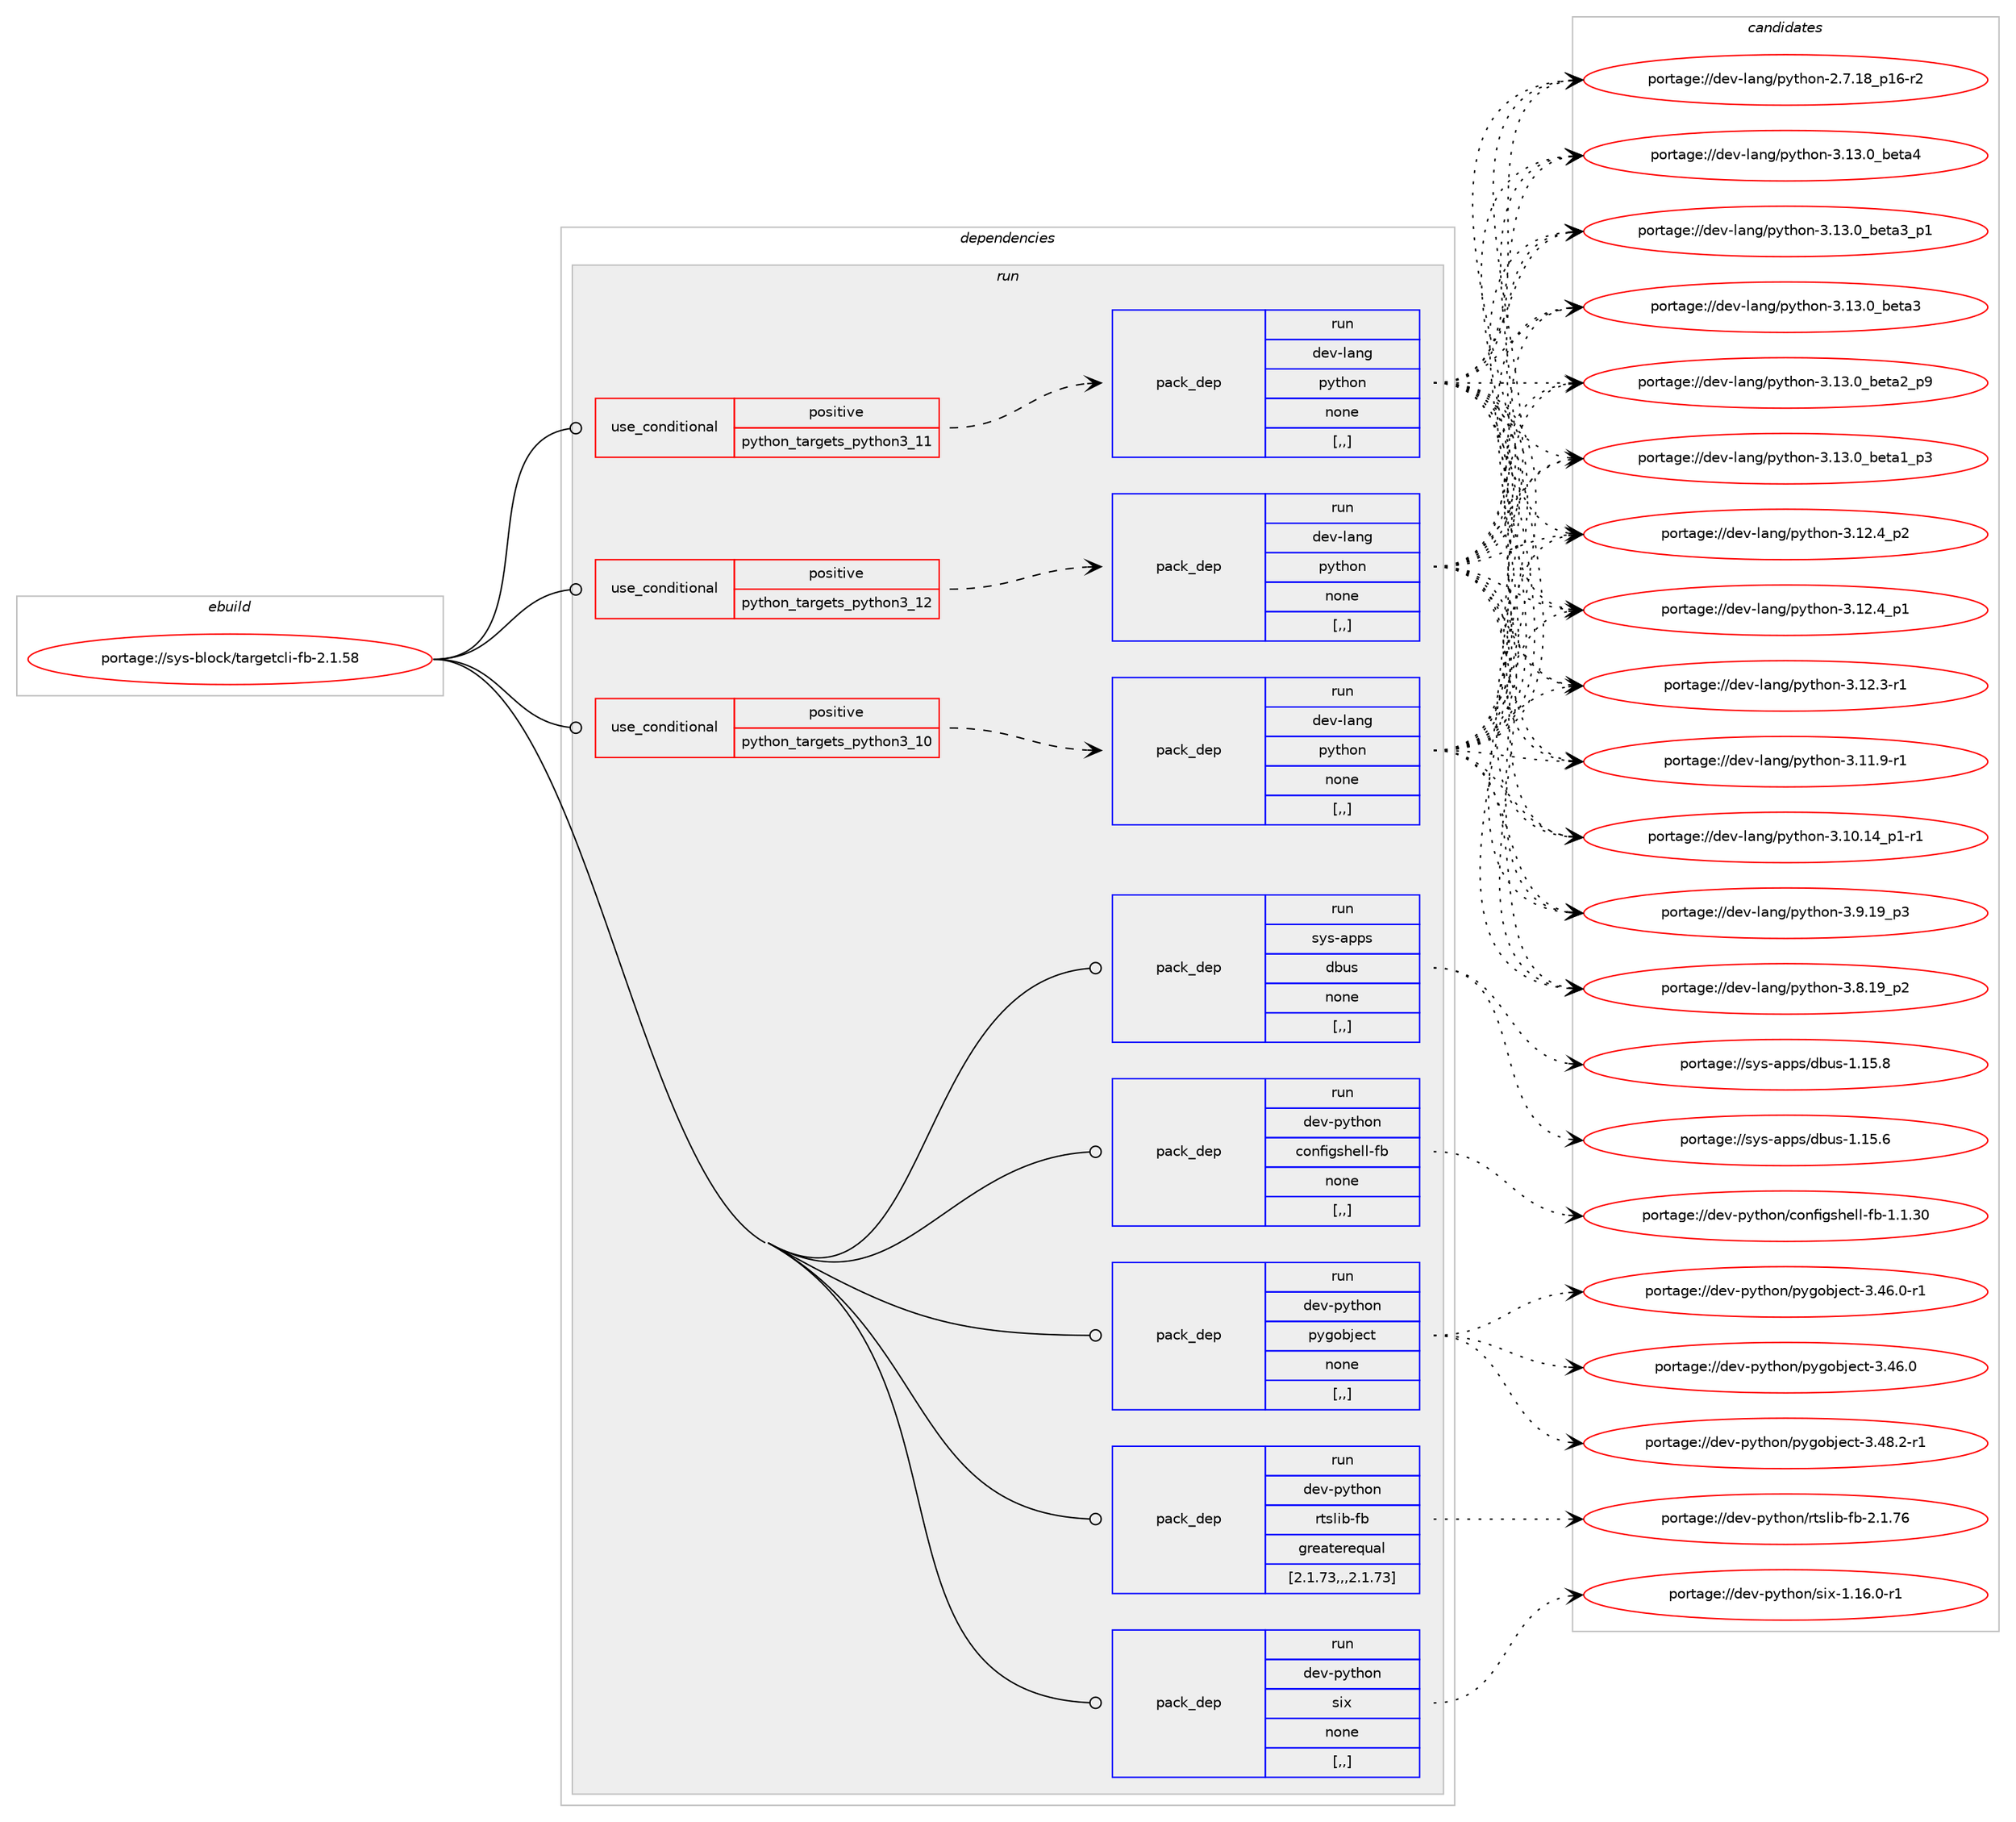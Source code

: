 digraph prolog {

# *************
# Graph options
# *************

newrank=true;
concentrate=true;
compound=true;
graph [rankdir=LR,fontname=Helvetica,fontsize=10,ranksep=1.5];#, ranksep=2.5, nodesep=0.2];
edge  [arrowhead=vee];
node  [fontname=Helvetica,fontsize=10];

# **********
# The ebuild
# **********

subgraph cluster_leftcol {
color=gray;
label=<<i>ebuild</i>>;
id [label="portage://sys-block/targetcli-fb-2.1.58", color=red, width=4, href="../sys-block/targetcli-fb-2.1.58.svg"];
}

# ****************
# The dependencies
# ****************

subgraph cluster_midcol {
color=gray;
label=<<i>dependencies</i>>;
subgraph cluster_compile {
fillcolor="#eeeeee";
style=filled;
label=<<i>compile</i>>;
}
subgraph cluster_compileandrun {
fillcolor="#eeeeee";
style=filled;
label=<<i>compile and run</i>>;
}
subgraph cluster_run {
fillcolor="#eeeeee";
style=filled;
label=<<i>run</i>>;
subgraph cond113772 {
dependency428559 [label=<<TABLE BORDER="0" CELLBORDER="1" CELLSPACING="0" CELLPADDING="4"><TR><TD ROWSPAN="3" CELLPADDING="10">use_conditional</TD></TR><TR><TD>positive</TD></TR><TR><TD>python_targets_python3_10</TD></TR></TABLE>>, shape=none, color=red];
subgraph pack311848 {
dependency428560 [label=<<TABLE BORDER="0" CELLBORDER="1" CELLSPACING="0" CELLPADDING="4" WIDTH="220"><TR><TD ROWSPAN="6" CELLPADDING="30">pack_dep</TD></TR><TR><TD WIDTH="110">run</TD></TR><TR><TD>dev-lang</TD></TR><TR><TD>python</TD></TR><TR><TD>none</TD></TR><TR><TD>[,,]</TD></TR></TABLE>>, shape=none, color=blue];
}
dependency428559:e -> dependency428560:w [weight=20,style="dashed",arrowhead="vee"];
}
id:e -> dependency428559:w [weight=20,style="solid",arrowhead="odot"];
subgraph cond113773 {
dependency428561 [label=<<TABLE BORDER="0" CELLBORDER="1" CELLSPACING="0" CELLPADDING="4"><TR><TD ROWSPAN="3" CELLPADDING="10">use_conditional</TD></TR><TR><TD>positive</TD></TR><TR><TD>python_targets_python3_11</TD></TR></TABLE>>, shape=none, color=red];
subgraph pack311849 {
dependency428562 [label=<<TABLE BORDER="0" CELLBORDER="1" CELLSPACING="0" CELLPADDING="4" WIDTH="220"><TR><TD ROWSPAN="6" CELLPADDING="30">pack_dep</TD></TR><TR><TD WIDTH="110">run</TD></TR><TR><TD>dev-lang</TD></TR><TR><TD>python</TD></TR><TR><TD>none</TD></TR><TR><TD>[,,]</TD></TR></TABLE>>, shape=none, color=blue];
}
dependency428561:e -> dependency428562:w [weight=20,style="dashed",arrowhead="vee"];
}
id:e -> dependency428561:w [weight=20,style="solid",arrowhead="odot"];
subgraph cond113774 {
dependency428563 [label=<<TABLE BORDER="0" CELLBORDER="1" CELLSPACING="0" CELLPADDING="4"><TR><TD ROWSPAN="3" CELLPADDING="10">use_conditional</TD></TR><TR><TD>positive</TD></TR><TR><TD>python_targets_python3_12</TD></TR></TABLE>>, shape=none, color=red];
subgraph pack311850 {
dependency428564 [label=<<TABLE BORDER="0" CELLBORDER="1" CELLSPACING="0" CELLPADDING="4" WIDTH="220"><TR><TD ROWSPAN="6" CELLPADDING="30">pack_dep</TD></TR><TR><TD WIDTH="110">run</TD></TR><TR><TD>dev-lang</TD></TR><TR><TD>python</TD></TR><TR><TD>none</TD></TR><TR><TD>[,,]</TD></TR></TABLE>>, shape=none, color=blue];
}
dependency428563:e -> dependency428564:w [weight=20,style="dashed",arrowhead="vee"];
}
id:e -> dependency428563:w [weight=20,style="solid",arrowhead="odot"];
subgraph pack311851 {
dependency428565 [label=<<TABLE BORDER="0" CELLBORDER="1" CELLSPACING="0" CELLPADDING="4" WIDTH="220"><TR><TD ROWSPAN="6" CELLPADDING="30">pack_dep</TD></TR><TR><TD WIDTH="110">run</TD></TR><TR><TD>dev-python</TD></TR><TR><TD>configshell-fb</TD></TR><TR><TD>none</TD></TR><TR><TD>[,,]</TD></TR></TABLE>>, shape=none, color=blue];
}
id:e -> dependency428565:w [weight=20,style="solid",arrowhead="odot"];
subgraph pack311852 {
dependency428566 [label=<<TABLE BORDER="0" CELLBORDER="1" CELLSPACING="0" CELLPADDING="4" WIDTH="220"><TR><TD ROWSPAN="6" CELLPADDING="30">pack_dep</TD></TR><TR><TD WIDTH="110">run</TD></TR><TR><TD>dev-python</TD></TR><TR><TD>pygobject</TD></TR><TR><TD>none</TD></TR><TR><TD>[,,]</TD></TR></TABLE>>, shape=none, color=blue];
}
id:e -> dependency428566:w [weight=20,style="solid",arrowhead="odot"];
subgraph pack311853 {
dependency428567 [label=<<TABLE BORDER="0" CELLBORDER="1" CELLSPACING="0" CELLPADDING="4" WIDTH="220"><TR><TD ROWSPAN="6" CELLPADDING="30">pack_dep</TD></TR><TR><TD WIDTH="110">run</TD></TR><TR><TD>dev-python</TD></TR><TR><TD>rtslib-fb</TD></TR><TR><TD>greaterequal</TD></TR><TR><TD>[2.1.73,,,2.1.73]</TD></TR></TABLE>>, shape=none, color=blue];
}
id:e -> dependency428567:w [weight=20,style="solid",arrowhead="odot"];
subgraph pack311854 {
dependency428568 [label=<<TABLE BORDER="0" CELLBORDER="1" CELLSPACING="0" CELLPADDING="4" WIDTH="220"><TR><TD ROWSPAN="6" CELLPADDING="30">pack_dep</TD></TR><TR><TD WIDTH="110">run</TD></TR><TR><TD>dev-python</TD></TR><TR><TD>six</TD></TR><TR><TD>none</TD></TR><TR><TD>[,,]</TD></TR></TABLE>>, shape=none, color=blue];
}
id:e -> dependency428568:w [weight=20,style="solid",arrowhead="odot"];
subgraph pack311855 {
dependency428569 [label=<<TABLE BORDER="0" CELLBORDER="1" CELLSPACING="0" CELLPADDING="4" WIDTH="220"><TR><TD ROWSPAN="6" CELLPADDING="30">pack_dep</TD></TR><TR><TD WIDTH="110">run</TD></TR><TR><TD>sys-apps</TD></TR><TR><TD>dbus</TD></TR><TR><TD>none</TD></TR><TR><TD>[,,]</TD></TR></TABLE>>, shape=none, color=blue];
}
id:e -> dependency428569:w [weight=20,style="solid",arrowhead="odot"];
}
}

# **************
# The candidates
# **************

subgraph cluster_choices {
rank=same;
color=gray;
label=<<i>candidates</i>>;

subgraph choice311848 {
color=black;
nodesep=1;
choice1001011184510897110103471121211161041111104551464951464895981011169752 [label="portage://dev-lang/python-3.13.0_beta4", color=red, width=4,href="../dev-lang/python-3.13.0_beta4.svg"];
choice10010111845108971101034711212111610411111045514649514648959810111697519511249 [label="portage://dev-lang/python-3.13.0_beta3_p1", color=red, width=4,href="../dev-lang/python-3.13.0_beta3_p1.svg"];
choice1001011184510897110103471121211161041111104551464951464895981011169751 [label="portage://dev-lang/python-3.13.0_beta3", color=red, width=4,href="../dev-lang/python-3.13.0_beta3.svg"];
choice10010111845108971101034711212111610411111045514649514648959810111697509511257 [label="portage://dev-lang/python-3.13.0_beta2_p9", color=red, width=4,href="../dev-lang/python-3.13.0_beta2_p9.svg"];
choice10010111845108971101034711212111610411111045514649514648959810111697499511251 [label="portage://dev-lang/python-3.13.0_beta1_p3", color=red, width=4,href="../dev-lang/python-3.13.0_beta1_p3.svg"];
choice100101118451089711010347112121116104111110455146495046529511250 [label="portage://dev-lang/python-3.12.4_p2", color=red, width=4,href="../dev-lang/python-3.12.4_p2.svg"];
choice100101118451089711010347112121116104111110455146495046529511249 [label="portage://dev-lang/python-3.12.4_p1", color=red, width=4,href="../dev-lang/python-3.12.4_p1.svg"];
choice100101118451089711010347112121116104111110455146495046514511449 [label="portage://dev-lang/python-3.12.3-r1", color=red, width=4,href="../dev-lang/python-3.12.3-r1.svg"];
choice100101118451089711010347112121116104111110455146494946574511449 [label="portage://dev-lang/python-3.11.9-r1", color=red, width=4,href="../dev-lang/python-3.11.9-r1.svg"];
choice100101118451089711010347112121116104111110455146494846495295112494511449 [label="portage://dev-lang/python-3.10.14_p1-r1", color=red, width=4,href="../dev-lang/python-3.10.14_p1-r1.svg"];
choice100101118451089711010347112121116104111110455146574649579511251 [label="portage://dev-lang/python-3.9.19_p3", color=red, width=4,href="../dev-lang/python-3.9.19_p3.svg"];
choice100101118451089711010347112121116104111110455146564649579511250 [label="portage://dev-lang/python-3.8.19_p2", color=red, width=4,href="../dev-lang/python-3.8.19_p2.svg"];
choice100101118451089711010347112121116104111110455046554649569511249544511450 [label="portage://dev-lang/python-2.7.18_p16-r2", color=red, width=4,href="../dev-lang/python-2.7.18_p16-r2.svg"];
dependency428560:e -> choice1001011184510897110103471121211161041111104551464951464895981011169752:w [style=dotted,weight="100"];
dependency428560:e -> choice10010111845108971101034711212111610411111045514649514648959810111697519511249:w [style=dotted,weight="100"];
dependency428560:e -> choice1001011184510897110103471121211161041111104551464951464895981011169751:w [style=dotted,weight="100"];
dependency428560:e -> choice10010111845108971101034711212111610411111045514649514648959810111697509511257:w [style=dotted,weight="100"];
dependency428560:e -> choice10010111845108971101034711212111610411111045514649514648959810111697499511251:w [style=dotted,weight="100"];
dependency428560:e -> choice100101118451089711010347112121116104111110455146495046529511250:w [style=dotted,weight="100"];
dependency428560:e -> choice100101118451089711010347112121116104111110455146495046529511249:w [style=dotted,weight="100"];
dependency428560:e -> choice100101118451089711010347112121116104111110455146495046514511449:w [style=dotted,weight="100"];
dependency428560:e -> choice100101118451089711010347112121116104111110455146494946574511449:w [style=dotted,weight="100"];
dependency428560:e -> choice100101118451089711010347112121116104111110455146494846495295112494511449:w [style=dotted,weight="100"];
dependency428560:e -> choice100101118451089711010347112121116104111110455146574649579511251:w [style=dotted,weight="100"];
dependency428560:e -> choice100101118451089711010347112121116104111110455146564649579511250:w [style=dotted,weight="100"];
dependency428560:e -> choice100101118451089711010347112121116104111110455046554649569511249544511450:w [style=dotted,weight="100"];
}
subgraph choice311849 {
color=black;
nodesep=1;
choice1001011184510897110103471121211161041111104551464951464895981011169752 [label="portage://dev-lang/python-3.13.0_beta4", color=red, width=4,href="../dev-lang/python-3.13.0_beta4.svg"];
choice10010111845108971101034711212111610411111045514649514648959810111697519511249 [label="portage://dev-lang/python-3.13.0_beta3_p1", color=red, width=4,href="../dev-lang/python-3.13.0_beta3_p1.svg"];
choice1001011184510897110103471121211161041111104551464951464895981011169751 [label="portage://dev-lang/python-3.13.0_beta3", color=red, width=4,href="../dev-lang/python-3.13.0_beta3.svg"];
choice10010111845108971101034711212111610411111045514649514648959810111697509511257 [label="portage://dev-lang/python-3.13.0_beta2_p9", color=red, width=4,href="../dev-lang/python-3.13.0_beta2_p9.svg"];
choice10010111845108971101034711212111610411111045514649514648959810111697499511251 [label="portage://dev-lang/python-3.13.0_beta1_p3", color=red, width=4,href="../dev-lang/python-3.13.0_beta1_p3.svg"];
choice100101118451089711010347112121116104111110455146495046529511250 [label="portage://dev-lang/python-3.12.4_p2", color=red, width=4,href="../dev-lang/python-3.12.4_p2.svg"];
choice100101118451089711010347112121116104111110455146495046529511249 [label="portage://dev-lang/python-3.12.4_p1", color=red, width=4,href="../dev-lang/python-3.12.4_p1.svg"];
choice100101118451089711010347112121116104111110455146495046514511449 [label="portage://dev-lang/python-3.12.3-r1", color=red, width=4,href="../dev-lang/python-3.12.3-r1.svg"];
choice100101118451089711010347112121116104111110455146494946574511449 [label="portage://dev-lang/python-3.11.9-r1", color=red, width=4,href="../dev-lang/python-3.11.9-r1.svg"];
choice100101118451089711010347112121116104111110455146494846495295112494511449 [label="portage://dev-lang/python-3.10.14_p1-r1", color=red, width=4,href="../dev-lang/python-3.10.14_p1-r1.svg"];
choice100101118451089711010347112121116104111110455146574649579511251 [label="portage://dev-lang/python-3.9.19_p3", color=red, width=4,href="../dev-lang/python-3.9.19_p3.svg"];
choice100101118451089711010347112121116104111110455146564649579511250 [label="portage://dev-lang/python-3.8.19_p2", color=red, width=4,href="../dev-lang/python-3.8.19_p2.svg"];
choice100101118451089711010347112121116104111110455046554649569511249544511450 [label="portage://dev-lang/python-2.7.18_p16-r2", color=red, width=4,href="../dev-lang/python-2.7.18_p16-r2.svg"];
dependency428562:e -> choice1001011184510897110103471121211161041111104551464951464895981011169752:w [style=dotted,weight="100"];
dependency428562:e -> choice10010111845108971101034711212111610411111045514649514648959810111697519511249:w [style=dotted,weight="100"];
dependency428562:e -> choice1001011184510897110103471121211161041111104551464951464895981011169751:w [style=dotted,weight="100"];
dependency428562:e -> choice10010111845108971101034711212111610411111045514649514648959810111697509511257:w [style=dotted,weight="100"];
dependency428562:e -> choice10010111845108971101034711212111610411111045514649514648959810111697499511251:w [style=dotted,weight="100"];
dependency428562:e -> choice100101118451089711010347112121116104111110455146495046529511250:w [style=dotted,weight="100"];
dependency428562:e -> choice100101118451089711010347112121116104111110455146495046529511249:w [style=dotted,weight="100"];
dependency428562:e -> choice100101118451089711010347112121116104111110455146495046514511449:w [style=dotted,weight="100"];
dependency428562:e -> choice100101118451089711010347112121116104111110455146494946574511449:w [style=dotted,weight="100"];
dependency428562:e -> choice100101118451089711010347112121116104111110455146494846495295112494511449:w [style=dotted,weight="100"];
dependency428562:e -> choice100101118451089711010347112121116104111110455146574649579511251:w [style=dotted,weight="100"];
dependency428562:e -> choice100101118451089711010347112121116104111110455146564649579511250:w [style=dotted,weight="100"];
dependency428562:e -> choice100101118451089711010347112121116104111110455046554649569511249544511450:w [style=dotted,weight="100"];
}
subgraph choice311850 {
color=black;
nodesep=1;
choice1001011184510897110103471121211161041111104551464951464895981011169752 [label="portage://dev-lang/python-3.13.0_beta4", color=red, width=4,href="../dev-lang/python-3.13.0_beta4.svg"];
choice10010111845108971101034711212111610411111045514649514648959810111697519511249 [label="portage://dev-lang/python-3.13.0_beta3_p1", color=red, width=4,href="../dev-lang/python-3.13.0_beta3_p1.svg"];
choice1001011184510897110103471121211161041111104551464951464895981011169751 [label="portage://dev-lang/python-3.13.0_beta3", color=red, width=4,href="../dev-lang/python-3.13.0_beta3.svg"];
choice10010111845108971101034711212111610411111045514649514648959810111697509511257 [label="portage://dev-lang/python-3.13.0_beta2_p9", color=red, width=4,href="../dev-lang/python-3.13.0_beta2_p9.svg"];
choice10010111845108971101034711212111610411111045514649514648959810111697499511251 [label="portage://dev-lang/python-3.13.0_beta1_p3", color=red, width=4,href="../dev-lang/python-3.13.0_beta1_p3.svg"];
choice100101118451089711010347112121116104111110455146495046529511250 [label="portage://dev-lang/python-3.12.4_p2", color=red, width=4,href="../dev-lang/python-3.12.4_p2.svg"];
choice100101118451089711010347112121116104111110455146495046529511249 [label="portage://dev-lang/python-3.12.4_p1", color=red, width=4,href="../dev-lang/python-3.12.4_p1.svg"];
choice100101118451089711010347112121116104111110455146495046514511449 [label="portage://dev-lang/python-3.12.3-r1", color=red, width=4,href="../dev-lang/python-3.12.3-r1.svg"];
choice100101118451089711010347112121116104111110455146494946574511449 [label="portage://dev-lang/python-3.11.9-r1", color=red, width=4,href="../dev-lang/python-3.11.9-r1.svg"];
choice100101118451089711010347112121116104111110455146494846495295112494511449 [label="portage://dev-lang/python-3.10.14_p1-r1", color=red, width=4,href="../dev-lang/python-3.10.14_p1-r1.svg"];
choice100101118451089711010347112121116104111110455146574649579511251 [label="portage://dev-lang/python-3.9.19_p3", color=red, width=4,href="../dev-lang/python-3.9.19_p3.svg"];
choice100101118451089711010347112121116104111110455146564649579511250 [label="portage://dev-lang/python-3.8.19_p2", color=red, width=4,href="../dev-lang/python-3.8.19_p2.svg"];
choice100101118451089711010347112121116104111110455046554649569511249544511450 [label="portage://dev-lang/python-2.7.18_p16-r2", color=red, width=4,href="../dev-lang/python-2.7.18_p16-r2.svg"];
dependency428564:e -> choice1001011184510897110103471121211161041111104551464951464895981011169752:w [style=dotted,weight="100"];
dependency428564:e -> choice10010111845108971101034711212111610411111045514649514648959810111697519511249:w [style=dotted,weight="100"];
dependency428564:e -> choice1001011184510897110103471121211161041111104551464951464895981011169751:w [style=dotted,weight="100"];
dependency428564:e -> choice10010111845108971101034711212111610411111045514649514648959810111697509511257:w [style=dotted,weight="100"];
dependency428564:e -> choice10010111845108971101034711212111610411111045514649514648959810111697499511251:w [style=dotted,weight="100"];
dependency428564:e -> choice100101118451089711010347112121116104111110455146495046529511250:w [style=dotted,weight="100"];
dependency428564:e -> choice100101118451089711010347112121116104111110455146495046529511249:w [style=dotted,weight="100"];
dependency428564:e -> choice100101118451089711010347112121116104111110455146495046514511449:w [style=dotted,weight="100"];
dependency428564:e -> choice100101118451089711010347112121116104111110455146494946574511449:w [style=dotted,weight="100"];
dependency428564:e -> choice100101118451089711010347112121116104111110455146494846495295112494511449:w [style=dotted,weight="100"];
dependency428564:e -> choice100101118451089711010347112121116104111110455146574649579511251:w [style=dotted,weight="100"];
dependency428564:e -> choice100101118451089711010347112121116104111110455146564649579511250:w [style=dotted,weight="100"];
dependency428564:e -> choice100101118451089711010347112121116104111110455046554649569511249544511450:w [style=dotted,weight="100"];
}
subgraph choice311851 {
color=black;
nodesep=1;
choice100101118451121211161041111104799111110102105103115104101108108451029845494649465148 [label="portage://dev-python/configshell-fb-1.1.30", color=red, width=4,href="../dev-python/configshell-fb-1.1.30.svg"];
dependency428565:e -> choice100101118451121211161041111104799111110102105103115104101108108451029845494649465148:w [style=dotted,weight="100"];
}
subgraph choice311852 {
color=black;
nodesep=1;
choice10010111845112121116104111110471121211031119810610199116455146525646504511449 [label="portage://dev-python/pygobject-3.48.2-r1", color=red, width=4,href="../dev-python/pygobject-3.48.2-r1.svg"];
choice10010111845112121116104111110471121211031119810610199116455146525446484511449 [label="portage://dev-python/pygobject-3.46.0-r1", color=red, width=4,href="../dev-python/pygobject-3.46.0-r1.svg"];
choice1001011184511212111610411111047112121103111981061019911645514652544648 [label="portage://dev-python/pygobject-3.46.0", color=red, width=4,href="../dev-python/pygobject-3.46.0.svg"];
dependency428566:e -> choice10010111845112121116104111110471121211031119810610199116455146525646504511449:w [style=dotted,weight="100"];
dependency428566:e -> choice10010111845112121116104111110471121211031119810610199116455146525446484511449:w [style=dotted,weight="100"];
dependency428566:e -> choice1001011184511212111610411111047112121103111981061019911645514652544648:w [style=dotted,weight="100"];
}
subgraph choice311853 {
color=black;
nodesep=1;
choice100101118451121211161041111104711411611510810598451029845504649465554 [label="portage://dev-python/rtslib-fb-2.1.76", color=red, width=4,href="../dev-python/rtslib-fb-2.1.76.svg"];
dependency428567:e -> choice100101118451121211161041111104711411611510810598451029845504649465554:w [style=dotted,weight="100"];
}
subgraph choice311854 {
color=black;
nodesep=1;
choice1001011184511212111610411111047115105120454946495446484511449 [label="portage://dev-python/six-1.16.0-r1", color=red, width=4,href="../dev-python/six-1.16.0-r1.svg"];
dependency428568:e -> choice1001011184511212111610411111047115105120454946495446484511449:w [style=dotted,weight="100"];
}
subgraph choice311855 {
color=black;
nodesep=1;
choice1151211154597112112115471009811711545494649534656 [label="portage://sys-apps/dbus-1.15.8", color=red, width=4,href="../sys-apps/dbus-1.15.8.svg"];
choice1151211154597112112115471009811711545494649534654 [label="portage://sys-apps/dbus-1.15.6", color=red, width=4,href="../sys-apps/dbus-1.15.6.svg"];
dependency428569:e -> choice1151211154597112112115471009811711545494649534656:w [style=dotted,weight="100"];
dependency428569:e -> choice1151211154597112112115471009811711545494649534654:w [style=dotted,weight="100"];
}
}

}
